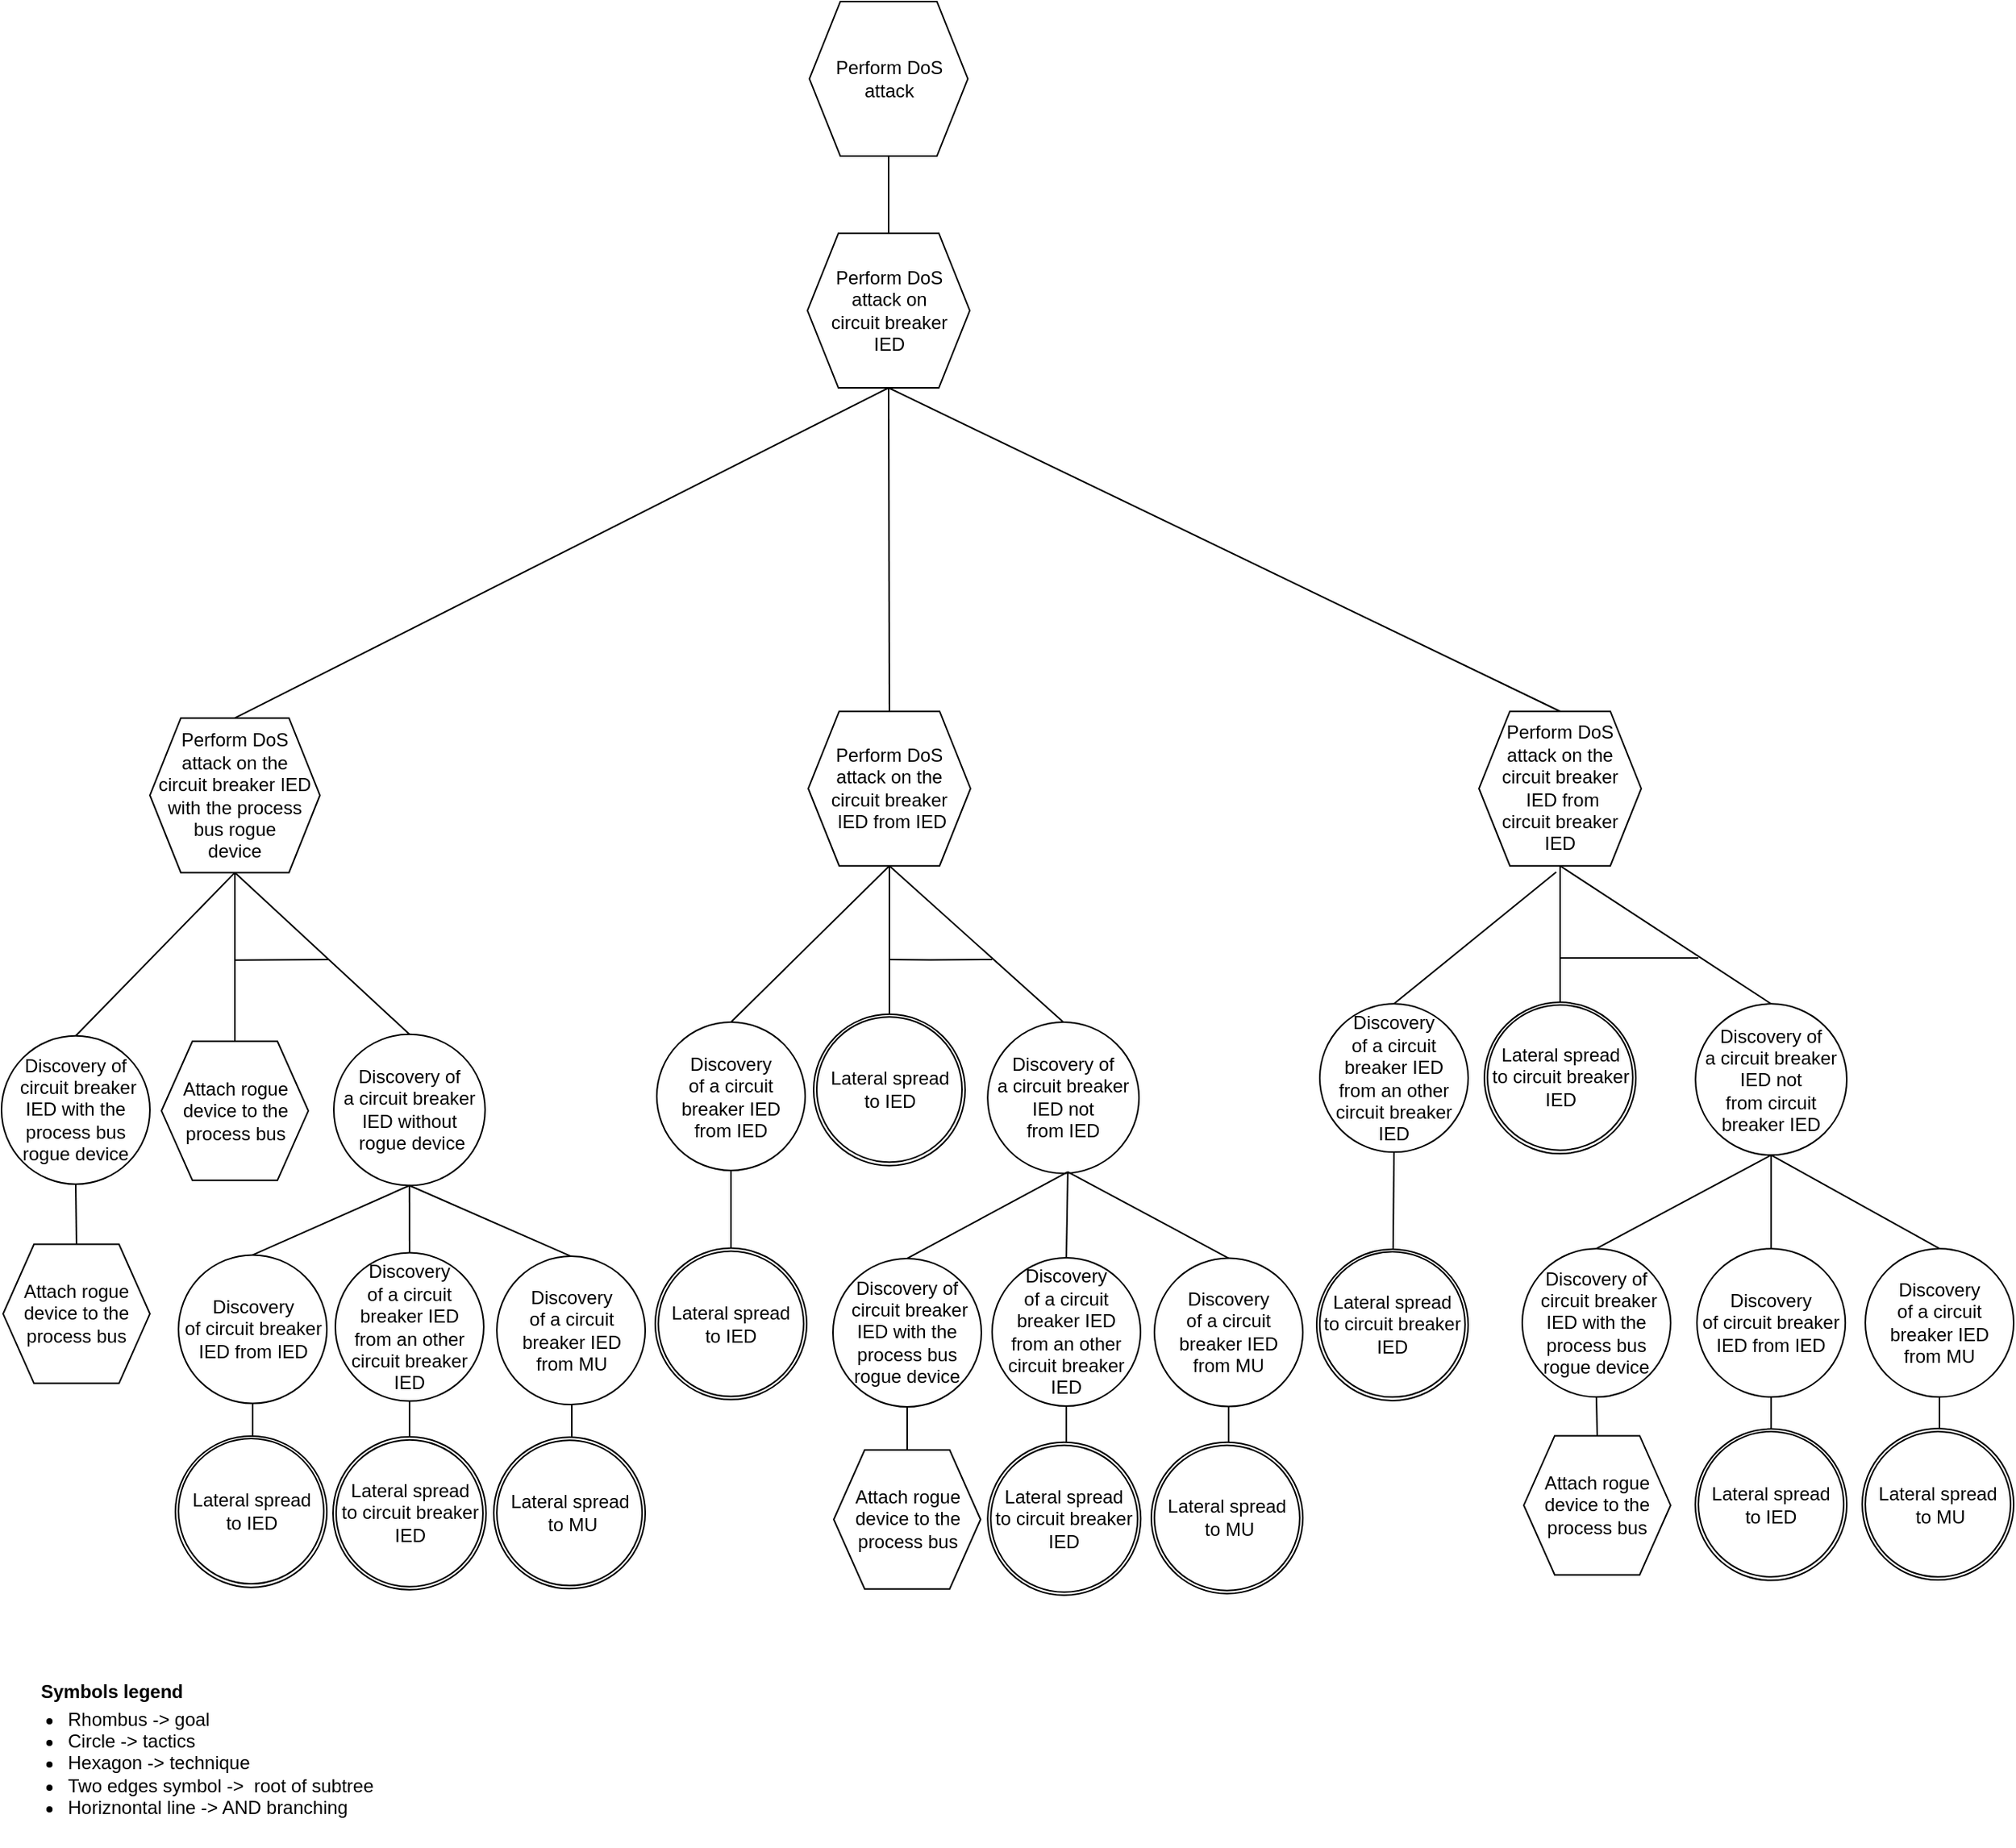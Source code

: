 <mxfile version="16.1.2" type="device"><diagram id="xbHYeiGO_CIbIeRIyyaW" name="Page-1"><mxGraphModel dx="2272" dy="905" grid="1" gridSize="10" guides="1" tooltips="1" connect="1" arrows="1" fold="1" page="1" pageScale="1" pageWidth="850" pageHeight="1100" math="0" shadow="0"><root><mxCell id="0"/><mxCell id="1" parent="0"/><mxCell id="sCToZuNMgWmZPL3xqHvZ-8" value="Perform DoS attack" style="shape=hexagon;perimeter=hexagonPerimeter2;whiteSpace=wrap;html=1;fixedSize=1;" parent="1" vertex="1"><mxGeometry x="-55.25" y="20" width="102.5" height="100" as="geometry"/></mxCell><mxCell id="ygYgMc5aqZ92e0gRyeAC-1" value="&lt;font style=&quot;font-size: 12px&quot;&gt;Symbols legend&lt;/font&gt;" style="text;strokeColor=none;fillColor=none;html=1;fontSize=24;fontStyle=1;verticalAlign=middle;align=center;" parent="1" vertex="1"><mxGeometry x="-557" y="1090" width="100" height="40" as="geometry"/></mxCell><mxCell id="ygYgMc5aqZ92e0gRyeAC-2" value="&lt;ul&gt;&lt;li&gt;&lt;span&gt;Rhombus -&amp;gt; goal&lt;/span&gt;&lt;/li&gt;&lt;li&gt;&lt;span&gt;Circle -&amp;gt; tactics&lt;/span&gt;&lt;br&gt;&lt;/li&gt;&lt;li&gt;Hexagon -&amp;gt; technique&lt;/li&gt;&lt;li&gt;Two edges symbol -&amp;gt;&amp;nbsp; root of subtree&lt;/li&gt;&lt;li&gt;Horiznontal line -&amp;gt; AND branching&lt;/li&gt;&lt;/ul&gt;" style="text;strokeColor=none;fillColor=none;html=1;whiteSpace=wrap;verticalAlign=middle;overflow=hidden;fontSize=12;" parent="1" vertex="1"><mxGeometry x="-577" y="1106.81" width="256" height="107" as="geometry"/></mxCell><mxCell id="p-Lv9eZyb4X6R8hbqvUL-1" value="Perform DoS attack on&lt;br&gt;circuit breaker &lt;br&gt;IED" style="shape=hexagon;perimeter=hexagonPerimeter2;whiteSpace=wrap;html=1;fixedSize=1;" parent="1" vertex="1"><mxGeometry x="-56.5" y="170" width="105" height="100" as="geometry"/></mxCell><mxCell id="p-Lv9eZyb4X6R8hbqvUL-7" value="" style="endArrow=none;html=1;rounded=0;exitX=0.5;exitY=0;exitDx=0;exitDy=0;entryX=0.5;entryY=1;entryDx=0;entryDy=0;" parent="1" source="p-Lv9eZyb4X6R8hbqvUL-1" target="sCToZuNMgWmZPL3xqHvZ-8" edge="1"><mxGeometry width="50" height="50" relative="1" as="geometry"><mxPoint x="-367.5" y="317" as="sourcePoint"/><mxPoint x="-433.5" y="206" as="targetPoint"/></mxGeometry></mxCell><mxCell id="t3ru-S34E1jJ0H-FKmTf-15" value="Perform DoS &lt;br&gt;attack on the&lt;br&gt;circuit breaker IED with the process &lt;br&gt;bus rogue &lt;br&gt;device" style="shape=hexagon;perimeter=hexagonPerimeter2;whiteSpace=wrap;html=1;fixedSize=1;" parent="1" vertex="1"><mxGeometry x="-482" y="483.71" width="110" height="100" as="geometry"/></mxCell><mxCell id="t3ru-S34E1jJ0H-FKmTf-19" value="" style="endArrow=none;html=1;rounded=0;entryX=0.5;entryY=1;entryDx=0;entryDy=0;exitX=0.5;exitY=0;exitDx=0;exitDy=0;" parent="1" source="t3ru-S34E1jJ0H-FKmTf-15" target="p-Lv9eZyb4X6R8hbqvUL-1" edge="1"><mxGeometry width="50" height="50" relative="1" as="geometry"><mxPoint x="-849.012" y="348.87" as="sourcePoint"/><mxPoint x="-848.5" y="396.12" as="targetPoint"/></mxGeometry></mxCell><mxCell id="RoVYKLlyTTidvF5OwlH4-60" value="" style="endArrow=none;html=1;rounded=0;exitX=0.5;exitY=0;exitDx=0;exitDy=0;entryX=0.5;entryY=1;entryDx=0;entryDy=0;" parent="1" source="n_RbqLZTC6wVmw3-5w3D-358" target="p-Lv9eZyb4X6R8hbqvUL-1" edge="1"><mxGeometry width="50" height="50" relative="1" as="geometry"><mxPoint x="-368.5" y="373.12" as="sourcePoint"/><mxPoint x="-535" y="330.62" as="targetPoint"/></mxGeometry></mxCell><mxCell id="n_RbqLZTC6wVmw3-5w3D-355" value="" style="endArrow=none;html=1;rounded=0;entryX=0.5;entryY=0;entryDx=0;entryDy=0;exitX=0.5;exitY=1;exitDx=0;exitDy=0;" parent="1" source="n_RbqLZTC6wVmw3-5w3D-358" target="n_RbqLZTC6wVmw3-5w3D-357" edge="1"><mxGeometry width="50" height="50" relative="1" as="geometry"><mxPoint x="-89" y="582.64" as="sourcePoint"/><mxPoint x="-345.75" y="549.14" as="targetPoint"/><Array as="points"/></mxGeometry></mxCell><mxCell id="n_RbqLZTC6wVmw3-5w3D-356" value="" style="endArrow=none;html=1;rounded=0;exitX=0.5;exitY=1;exitDx=0;exitDy=0;entryX=0.5;entryY=0;entryDx=0;entryDy=0;" parent="1" source="n_RbqLZTC6wVmw3-5w3D-357" target="GfXGjfb01y7eR2maOlrI-1" edge="1"><mxGeometry width="50" height="50" relative="1" as="geometry"><mxPoint x="-206" y="524.48" as="sourcePoint"/><mxPoint x="-106" y="812.89" as="targetPoint"/></mxGeometry></mxCell><mxCell id="n_RbqLZTC6wVmw3-5w3D-357" value="Discovery&lt;br&gt;of a circuit breaker IED &lt;br&gt;from IED" style="ellipse;whiteSpace=wrap;html=1;aspect=fixed;" parent="1" vertex="1"><mxGeometry x="-154" y="680.52" width="96" height="96" as="geometry"/></mxCell><mxCell id="n_RbqLZTC6wVmw3-5w3D-358" value="Perform DoS attack on the&lt;br&gt;circuit breaker&lt;br&gt;&amp;nbsp;IED from IED" style="shape=hexagon;perimeter=hexagonPerimeter2;whiteSpace=wrap;html=1;fixedSize=1;" parent="1" vertex="1"><mxGeometry x="-56" y="479.37" width="105" height="100" as="geometry"/></mxCell><mxCell id="n_RbqLZTC6wVmw3-5w3D-365" value="" style="endArrow=none;html=1;rounded=0;exitX=0.5;exitY=1;exitDx=0;exitDy=0;" parent="1" source="n_RbqLZTC6wVmw3-5w3D-358" edge="1"><mxGeometry width="50" height="50" relative="1" as="geometry"><mxPoint x="-78" y="583.37" as="sourcePoint"/><mxPoint x="-3.5" y="677.26" as="targetPoint"/></mxGeometry></mxCell><mxCell id="n_RbqLZTC6wVmw3-5w3D-366" value="" style="endArrow=none;html=1;rounded=0;exitX=0.5;exitY=1;exitDx=0;exitDy=0;entryX=0.5;entryY=0;entryDx=0;entryDy=0;" parent="1" source="n_RbqLZTC6wVmw3-5w3D-358" target="n_RbqLZTC6wVmw3-5w3D-371" edge="1"><mxGeometry width="50" height="50" relative="1" as="geometry"><mxPoint x="-3.5" y="613.17" as="sourcePoint"/><mxPoint x="214.5" y="717.14" as="targetPoint"/></mxGeometry></mxCell><mxCell id="n_RbqLZTC6wVmw3-5w3D-370" value="" style="endArrow=none;html=1;rounded=0;" parent="1" edge="1"><mxGeometry width="50" height="50" relative="1" as="geometry"><mxPoint x="-4" y="640" as="sourcePoint"/><mxPoint x="63" y="640" as="targetPoint"/><Array as="points"><mxPoint x="23" y="640.26"/></Array></mxGeometry></mxCell><mxCell id="n_RbqLZTC6wVmw3-5w3D-371" value="Discovery of&lt;br&gt;a circuit breaker IED not &lt;br&gt;from IED" style="ellipse;whiteSpace=wrap;html=1;aspect=fixed;" parent="1" vertex="1"><mxGeometry x="60.12" y="680.52" width="97.88" height="97.88" as="geometry"/></mxCell><mxCell id="n_RbqLZTC6wVmw3-5w3D-373" value="Attach rogue device to the process bus" style="shape=hexagon;perimeter=hexagonPerimeter2;whiteSpace=wrap;html=1;fixedSize=1;" parent="1" vertex="1"><mxGeometry x="-577" y="824.28" width="95" height="90" as="geometry"/></mxCell><mxCell id="n_RbqLZTC6wVmw3-5w3D-374" value="" style="endArrow=none;html=1;rounded=0;entryX=0.5;entryY=0;entryDx=0;entryDy=0;exitX=0.5;exitY=1;exitDx=0;exitDy=0;" parent="1" source="t3ru-S34E1jJ0H-FKmTf-15" target="n_RbqLZTC6wVmw3-5w3D-375" edge="1"><mxGeometry width="50" height="50" relative="1" as="geometry"><mxPoint x="-469.5" y="596.69" as="sourcePoint"/><mxPoint x="-362.63" y="595.84" as="targetPoint"/></mxGeometry></mxCell><mxCell id="n_RbqLZTC6wVmw3-5w3D-375" value="Discovery of&lt;br&gt;&amp;nbsp;circuit breaker &lt;br&gt;IED with the process bus rogue device" style="ellipse;whiteSpace=wrap;html=1;aspect=fixed;" parent="1" vertex="1"><mxGeometry x="-578" y="689.37" width="96" height="96" as="geometry"/></mxCell><mxCell id="n_RbqLZTC6wVmw3-5w3D-376" value="" style="endArrow=none;html=1;rounded=0;entryX=0.5;entryY=0;entryDx=0;entryDy=0;exitX=0.5;exitY=1;exitDx=0;exitDy=0;" parent="1" source="n_RbqLZTC6wVmw3-5w3D-375" target="n_RbqLZTC6wVmw3-5w3D-373" edge="1"><mxGeometry width="50" height="50" relative="1" as="geometry"><mxPoint x="-567.75" y="728.44" as="sourcePoint"/><mxPoint x="-530.25" y="757.44" as="targetPoint"/></mxGeometry></mxCell><mxCell id="n_RbqLZTC6wVmw3-5w3D-377" value="Attach rogue device to the process bus" style="shape=hexagon;perimeter=hexagonPerimeter2;whiteSpace=wrap;html=1;fixedSize=1;" parent="1" vertex="1"><mxGeometry x="-474.5" y="692.92" width="95" height="90" as="geometry"/></mxCell><mxCell id="n_RbqLZTC6wVmw3-5w3D-378" value="" style="endArrow=none;html=1;rounded=0;entryX=0.5;entryY=0;entryDx=0;entryDy=0;" parent="1" source="t3ru-S34E1jJ0H-FKmTf-15" target="n_RbqLZTC6wVmw3-5w3D-377" edge="1"><mxGeometry width="50" height="50" relative="1" as="geometry"><mxPoint x="-469.5" y="596.69" as="sourcePoint"/><mxPoint x="-455.75" y="707.21" as="targetPoint"/></mxGeometry></mxCell><mxCell id="n_RbqLZTC6wVmw3-5w3D-386" value="Discovery of&lt;br&gt;a circuit breaker IED without&lt;br&gt;&amp;nbsp;rogue device" style="ellipse;whiteSpace=wrap;html=1;aspect=fixed;" parent="1" vertex="1"><mxGeometry x="-363" y="688.37" width="97.88" height="97.88" as="geometry"/></mxCell><mxCell id="n_RbqLZTC6wVmw3-5w3D-388" value="" style="endArrow=none;html=1;rounded=0;exitX=0.5;exitY=1;exitDx=0;exitDy=0;entryX=0.5;entryY=0;entryDx=0;entryDy=0;" parent="1" source="t3ru-S34E1jJ0H-FKmTf-15" target="n_RbqLZTC6wVmw3-5w3D-386" edge="1"><mxGeometry width="50" height="50" relative="1" as="geometry"><mxPoint x="-469.5" y="596.69" as="sourcePoint"/><mxPoint x="-296.06" y="799.86" as="targetPoint"/></mxGeometry></mxCell><mxCell id="n_RbqLZTC6wVmw3-5w3D-389" value="" style="endArrow=none;html=1;rounded=0;" parent="1" edge="1"><mxGeometry width="50" height="50" relative="1" as="geometry"><mxPoint x="-426.5" y="640.34" as="sourcePoint"/><mxPoint x="-366" y="640" as="targetPoint"/></mxGeometry></mxCell><mxCell id="_5xgE_ajlQI05XlSGeUx-1" value="" style="endArrow=none;html=1;rounded=0;exitX=0.5;exitY=0;exitDx=0;exitDy=0;entryX=0.5;entryY=1;entryDx=0;entryDy=0;" parent="1" source="_5xgE_ajlQI05XlSGeUx-2" target="p-Lv9eZyb4X6R8hbqvUL-1" edge="1"><mxGeometry width="50" height="50" relative="1" as="geometry"><mxPoint x="1067.5" y="370.14" as="sourcePoint"/><mxPoint x="110" y="240" as="targetPoint"/></mxGeometry></mxCell><mxCell id="_5xgE_ajlQI05XlSGeUx-2" value="Perform DoS attack on the&lt;br&gt;circuit breaker&lt;br&gt;&amp;nbsp;IED from &lt;br&gt;circuit breaker &lt;br&gt;IED" style="shape=hexagon;perimeter=hexagonPerimeter2;whiteSpace=wrap;html=1;fixedSize=1;" parent="1" vertex="1"><mxGeometry x="378" y="479.37" width="105" height="100" as="geometry"/></mxCell><mxCell id="_5xgE_ajlQI05XlSGeUx-11" value="" style="endArrow=none;html=1;rounded=0;entryX=0.5;entryY=0;entryDx=0;entryDy=0;" parent="1" target="_5xgE_ajlQI05XlSGeUx-13" edge="1"><mxGeometry width="50" height="50" relative="1" as="geometry"><mxPoint x="428" y="583.37" as="sourcePoint"/><mxPoint x="14.75" y="537.81" as="targetPoint"/><Array as="points"/></mxGeometry></mxCell><mxCell id="_5xgE_ajlQI05XlSGeUx-12" value="" style="endArrow=none;html=1;rounded=0;exitX=0.5;exitY=1;exitDx=0;exitDy=0;" parent="1" source="_5xgE_ajlQI05XlSGeUx-13" target="GfXGjfb01y7eR2maOlrI-9" edge="1"><mxGeometry width="50" height="50" relative="1" as="geometry"><mxPoint x="223" y="506.67" as="sourcePoint"/><mxPoint x="323" y="812.73" as="targetPoint"/></mxGeometry></mxCell><mxCell id="_5xgE_ajlQI05XlSGeUx-13" value="Discovery&lt;br&gt;of a circuit breaker IED &lt;br&gt;from an other circuit breaker IED" style="ellipse;whiteSpace=wrap;html=1;aspect=fixed;" parent="1" vertex="1"><mxGeometry x="275" y="668.67" width="96" height="96" as="geometry"/></mxCell><mxCell id="_5xgE_ajlQI05XlSGeUx-14" value="" style="endArrow=none;html=1;rounded=0;exitX=0.5;exitY=1;exitDx=0;exitDy=0;" parent="1" source="_5xgE_ajlQI05XlSGeUx-2" edge="1"><mxGeometry width="50" height="50" relative="1" as="geometry"><mxPoint x="457" y="593.37" as="sourcePoint"/><mxPoint x="430.5" y="667.67" as="targetPoint"/></mxGeometry></mxCell><mxCell id="_5xgE_ajlQI05XlSGeUx-15" value="" style="endArrow=none;html=1;rounded=0;entryX=0.5;entryY=0;entryDx=0;entryDy=0;exitX=0.5;exitY=1;exitDx=0;exitDy=0;" parent="1" source="_5xgE_ajlQI05XlSGeUx-2" target="_5xgE_ajlQI05XlSGeUx-20" edge="1"><mxGeometry width="50" height="50" relative="1" as="geometry"><mxPoint x="458" y="583.37" as="sourcePoint"/><mxPoint x="582" y="637.36" as="targetPoint"/></mxGeometry></mxCell><mxCell id="_5xgE_ajlQI05XlSGeUx-16" value="Attach rogue device to the process bus" style="shape=hexagon;perimeter=hexagonPerimeter2;whiteSpace=wrap;html=1;fixedSize=1;" parent="1" vertex="1"><mxGeometry x="407" y="948.19" width="95" height="90" as="geometry"/></mxCell><mxCell id="_5xgE_ajlQI05XlSGeUx-17" value="Discovery of&lt;br&gt;&amp;nbsp;circuit breaker &lt;br&gt;IED with the process bus rogue device" style="ellipse;whiteSpace=wrap;html=1;aspect=fixed;" parent="1" vertex="1"><mxGeometry x="406" y="827.12" width="96" height="96" as="geometry"/></mxCell><mxCell id="_5xgE_ajlQI05XlSGeUx-18" value="" style="endArrow=none;html=1;rounded=0;entryX=0.5;entryY=0;entryDx=0;entryDy=0;exitX=0.5;exitY=1;exitDx=0;exitDy=0;" parent="1" source="_5xgE_ajlQI05XlSGeUx-17" target="_5xgE_ajlQI05XlSGeUx-16" edge="1"><mxGeometry width="50" height="50" relative="1" as="geometry"><mxPoint x="419.63" y="875.09" as="sourcePoint"/><mxPoint x="457.13" y="904.09" as="targetPoint"/></mxGeometry></mxCell><mxCell id="_5xgE_ajlQI05XlSGeUx-19" value="" style="endArrow=none;html=1;rounded=0;" parent="1" edge="1"><mxGeometry width="50" height="50" relative="1" as="geometry"><mxPoint x="431" y="639" as="sourcePoint"/><mxPoint x="520" y="639" as="targetPoint"/></mxGeometry></mxCell><mxCell id="_5xgE_ajlQI05XlSGeUx-20" value="Discovery of&lt;br&gt;a circuit breaker IED not &lt;br&gt;from circuit breaker IED" style="ellipse;whiteSpace=wrap;html=1;aspect=fixed;" parent="1" vertex="1"><mxGeometry x="518.12" y="668.67" width="97.88" height="97.88" as="geometry"/></mxCell><mxCell id="_5xgE_ajlQI05XlSGeUx-21" value="" style="endArrow=none;html=1;rounded=0;exitX=0.5;exitY=0;exitDx=0;exitDy=0;entryX=0.5;entryY=1;entryDx=0;entryDy=0;" parent="1" source="_5xgE_ajlQI05XlSGeUx-17" target="_5xgE_ajlQI05XlSGeUx-20" edge="1"><mxGeometry width="50" height="50" relative="1" as="geometry"><mxPoint x="411.38" y="819.7" as="sourcePoint"/><mxPoint x="411.38" y="775.83" as="targetPoint"/><Array as="points"/></mxGeometry></mxCell><mxCell id="_5xgE_ajlQI05XlSGeUx-37" value="" style="endArrow=none;html=1;rounded=0;entryX=0.5;entryY=0;entryDx=0;entryDy=0;exitX=0.5;exitY=1;exitDx=0;exitDy=0;startArrow=none;" parent="1" source="_5xgE_ajlQI05XlSGeUx-41" edge="1"><mxGeometry width="50" height="50" relative="1" as="geometry"><mxPoint x="567.06" y="858.19" as="sourcePoint"/><mxPoint x="567.06" y="945.81" as="targetPoint"/><Array as="points"/></mxGeometry></mxCell><mxCell id="_5xgE_ajlQI05XlSGeUx-41" value="Discovery&lt;br&gt;of circuit breaker IED from IED" style="ellipse;whiteSpace=wrap;html=1;aspect=fixed;" parent="1" vertex="1"><mxGeometry x="519.06" y="827.12" width="96" height="96" as="geometry"/></mxCell><mxCell id="_5xgE_ajlQI05XlSGeUx-42" value="" style="endArrow=none;html=1;rounded=0;exitX=0.5;exitY=1;exitDx=0;exitDy=0;startArrow=none;" parent="1" source="_5xgE_ajlQI05XlSGeUx-20" target="_5xgE_ajlQI05XlSGeUx-41" edge="1"><mxGeometry width="50" height="50" relative="1" as="geometry"><mxPoint x="578" y="902.9" as="sourcePoint"/><mxPoint x="567" y="796.87" as="targetPoint"/><Array as="points"/></mxGeometry></mxCell><mxCell id="_5xgE_ajlQI05XlSGeUx-48" value="" style="endArrow=none;html=1;rounded=0;exitX=0.5;exitY=1;exitDx=0;exitDy=0;entryX=0.5;entryY=0;entryDx=0;entryDy=0;" parent="1" source="_5xgE_ajlQI05XlSGeUx-49" edge="1"><mxGeometry width="50" height="50" relative="1" as="geometry"><mxPoint x="576" y="665.12" as="sourcePoint"/><mxPoint x="676" y="946.24" as="targetPoint"/></mxGeometry></mxCell><mxCell id="_5xgE_ajlQI05XlSGeUx-49" value="Discovery&lt;br&gt;of a circuit breaker IED &lt;br&gt;from MU" style="ellipse;whiteSpace=wrap;html=1;aspect=fixed;" parent="1" vertex="1"><mxGeometry x="628" y="827.12" width="96" height="96" as="geometry"/></mxCell><mxCell id="_5xgE_ajlQI05XlSGeUx-54" value="" style="endArrow=none;html=1;rounded=0;exitX=0.5;exitY=0;exitDx=0;exitDy=0;entryX=0.5;entryY=1;entryDx=0;entryDy=0;" parent="1" source="_5xgE_ajlQI05XlSGeUx-49" target="_5xgE_ajlQI05XlSGeUx-20" edge="1"><mxGeometry width="50" height="50" relative="1" as="geometry"><mxPoint x="467.5" y="810.52" as="sourcePoint"/><mxPoint x="577.06" y="776.55" as="targetPoint"/><Array as="points"/></mxGeometry></mxCell><mxCell id="27uTpTuKwls5cxNNf46F-2" value="" style="endArrow=none;html=1;rounded=0;entryX=0.5;entryY=0;entryDx=0;entryDy=0;exitX=0.5;exitY=1;exitDx=0;exitDy=0;startArrow=none;" parent="1" source="27uTpTuKwls5cxNNf46F-4" edge="1"><mxGeometry width="50" height="50" relative="1" as="geometry"><mxPoint x="-415.5" y="862.29" as="sourcePoint"/><mxPoint x="-415.5" y="949.91" as="targetPoint"/><Array as="points"/></mxGeometry></mxCell><mxCell id="27uTpTuKwls5cxNNf46F-4" value="Discovery&lt;br&gt;of circuit breaker IED from IED" style="ellipse;whiteSpace=wrap;html=1;aspect=fixed;" parent="1" vertex="1"><mxGeometry x="-463.5" y="831.22" width="96" height="96" as="geometry"/></mxCell><mxCell id="27uTpTuKwls5cxNNf46F-5" value="" style="endArrow=none;html=1;rounded=0;startArrow=none;entryX=0.5;entryY=0;entryDx=0;entryDy=0;exitX=0.5;exitY=1;exitDx=0;exitDy=0;" parent="1" source="n_RbqLZTC6wVmw3-5w3D-386" target="27uTpTuKwls5cxNNf46F-4" edge="1"><mxGeometry width="50" height="50" relative="1" as="geometry"><mxPoint x="-314.5" y="783.34" as="sourcePoint"/><mxPoint x="-310" y="808.38" as="targetPoint"/><Array as="points"/></mxGeometry></mxCell><mxCell id="27uTpTuKwls5cxNNf46F-7" value="Discovery&lt;br&gt;of a circuit breaker IED &lt;br&gt;from an other circuit breaker IED" style="ellipse;whiteSpace=wrap;html=1;aspect=fixed;" parent="1" vertex="1"><mxGeometry x="-362" y="829.8" width="96" height="96" as="geometry"/></mxCell><mxCell id="27uTpTuKwls5cxNNf46F-9" value="" style="endArrow=none;html=1;rounded=0;startArrow=none;entryX=0.5;entryY=0;entryDx=0;entryDy=0;exitX=0.5;exitY=1;exitDx=0;exitDy=0;" parent="1" source="n_RbqLZTC6wVmw3-5w3D-386" target="27uTpTuKwls5cxNNf46F-7" edge="1"><mxGeometry width="50" height="50" relative="1" as="geometry"><mxPoint x="-228.5" y="793.34" as="sourcePoint"/><mxPoint x="-369" y="870.15" as="targetPoint"/><Array as="points"/></mxGeometry></mxCell><mxCell id="27uTpTuKwls5cxNNf46F-11" value="Discovery&lt;br&gt;of a circuit breaker IED &lt;br&gt;from MU" style="ellipse;whiteSpace=wrap;html=1;aspect=fixed;" parent="1" vertex="1"><mxGeometry x="-257.5" y="832.05" width="96" height="96" as="geometry"/></mxCell><mxCell id="27uTpTuKwls5cxNNf46F-13" value="" style="endArrow=none;html=1;rounded=0;startArrow=none;entryX=0.5;entryY=0;entryDx=0;entryDy=0;exitX=0.5;exitY=1;exitDx=0;exitDy=0;" parent="1" source="n_RbqLZTC6wVmw3-5w3D-386" target="27uTpTuKwls5cxNNf46F-11" edge="1"><mxGeometry width="50" height="50" relative="1" as="geometry"><mxPoint x="-248.5" y="783.34" as="sourcePoint"/><mxPoint x="-247" y="868.29" as="targetPoint"/><Array as="points"/></mxGeometry></mxCell><mxCell id="27uTpTuKwls5cxNNf46F-26" value="Attach rogue device to the process bus" style="shape=hexagon;perimeter=hexagonPerimeter2;whiteSpace=wrap;html=1;fixedSize=1;" parent="1" vertex="1"><mxGeometry x="-39.5" y="957.39" width="95" height="90" as="geometry"/></mxCell><mxCell id="27uTpTuKwls5cxNNf46F-27" value="Discovery of&lt;br&gt;&amp;nbsp;circuit breaker &lt;br&gt;IED with the process bus rogue device" style="ellipse;whiteSpace=wrap;html=1;aspect=fixed;" parent="1" vertex="1"><mxGeometry x="-40" y="833.47" width="96" height="96" as="geometry"/></mxCell><mxCell id="27uTpTuKwls5cxNNf46F-28" value="" style="endArrow=none;html=1;rounded=0;entryX=0.5;entryY=0;entryDx=0;entryDy=0;exitX=0.5;exitY=1;exitDx=0;exitDy=0;" parent="1" source="27uTpTuKwls5cxNNf46F-27" target="27uTpTuKwls5cxNNf46F-26" edge="1"><mxGeometry width="50" height="50" relative="1" as="geometry"><mxPoint x="-27.87" y="872.54" as="sourcePoint"/><mxPoint x="9.63" y="901.54" as="targetPoint"/></mxGeometry></mxCell><mxCell id="27uTpTuKwls5cxNNf46F-29" value="" style="endArrow=none;html=1;rounded=0;exitX=0.5;exitY=0;exitDx=0;exitDy=0;entryX=0.5;entryY=1;entryDx=0;entryDy=0;" parent="1" source="27uTpTuKwls5cxNNf46F-27" edge="1"><mxGeometry width="50" height="50" relative="1" as="geometry"><mxPoint x="-101" y="849.1" as="sourcePoint"/><mxPoint x="111.94" y="777.46" as="targetPoint"/><Array as="points"/></mxGeometry></mxCell><mxCell id="27uTpTuKwls5cxNNf46F-30" value="" style="endArrow=none;html=1;rounded=0;exitX=0.5;exitY=1;exitDx=0;exitDy=0;entryX=0.5;entryY=0;entryDx=0;entryDy=0;" parent="1" source="27uTpTuKwls5cxNNf46F-31" edge="1"><mxGeometry width="50" height="50" relative="1" as="geometry"><mxPoint x="11" y="671.01" as="sourcePoint"/><mxPoint x="111" y="952.13" as="targetPoint"/></mxGeometry></mxCell><mxCell id="27uTpTuKwls5cxNNf46F-31" value="Discovery&lt;br&gt;of a circuit breaker IED &lt;br&gt;from an other circuit breaker IED" style="ellipse;whiteSpace=wrap;html=1;aspect=fixed;" parent="1" vertex="1"><mxGeometry x="63" y="833.01" width="96" height="96" as="geometry"/></mxCell><mxCell id="27uTpTuKwls5cxNNf46F-33" value="" style="endArrow=none;html=1;rounded=0;startArrow=none;entryX=0.5;entryY=0;entryDx=0;entryDy=0;exitX=0.5;exitY=1;exitDx=0;exitDy=0;" parent="1" target="27uTpTuKwls5cxNNf46F-31" edge="1"><mxGeometry width="50" height="50" relative="1" as="geometry"><mxPoint x="111.94" y="777.46" as="sourcePoint"/><mxPoint x="15" y="840.65" as="targetPoint"/><Array as="points"/></mxGeometry></mxCell><mxCell id="27uTpTuKwls5cxNNf46F-34" value="" style="endArrow=none;html=1;rounded=0;exitX=0.5;exitY=1;exitDx=0;exitDy=0;entryX=0.5;entryY=0;entryDx=0;entryDy=0;" parent="1" source="27uTpTuKwls5cxNNf46F-35" edge="1"><mxGeometry width="50" height="50" relative="1" as="geometry"><mxPoint x="323" y="958.38" as="sourcePoint"/><mxPoint x="216" y="952.39" as="targetPoint"/></mxGeometry></mxCell><mxCell id="27uTpTuKwls5cxNNf46F-35" value="Discovery&lt;br&gt;of a circuit breaker IED &lt;br&gt;from MU" style="ellipse;whiteSpace=wrap;html=1;aspect=fixed;" parent="1" vertex="1"><mxGeometry x="168" y="833.27" width="96" height="96" as="geometry"/></mxCell><mxCell id="27uTpTuKwls5cxNNf46F-37" value="" style="endArrow=none;html=1;rounded=0;startArrow=none;entryX=0.5;entryY=0;entryDx=0;entryDy=0;exitX=0.5;exitY=1;exitDx=0;exitDy=0;" parent="1" target="27uTpTuKwls5cxNNf46F-35" edge="1"><mxGeometry width="50" height="50" relative="1" as="geometry"><mxPoint x="111.94" y="777.46" as="sourcePoint"/><mxPoint x="137" y="838.79" as="targetPoint"/><Array as="points"/></mxGeometry></mxCell><mxCell id="g3ZBwAygwcEypTitd6UG-1" value="" style="ellipse;whiteSpace=wrap;html=1;aspect=fixed;" parent="1" vertex="1"><mxGeometry x="-465.5" y="948.34" width="98" height="98" as="geometry"/></mxCell><mxCell id="g3ZBwAygwcEypTitd6UG-2" value="Lateral spread&lt;br&gt;to IED" style="ellipse;whiteSpace=wrap;html=1;aspect=fixed;" parent="1" vertex="1"><mxGeometry x="-463.5" y="950.04" width="94" height="94" as="geometry"/></mxCell><mxCell id="g3ZBwAygwcEypTitd6UG-4" value="" style="endArrow=none;html=1;rounded=0;exitX=0.5;exitY=1;exitDx=0;exitDy=0;" parent="1" edge="1"><mxGeometry width="50" height="50" relative="1" as="geometry"><mxPoint x="-314" y="925.8" as="sourcePoint"/><mxPoint x="-314" y="952.05" as="targetPoint"/><Array as="points"/></mxGeometry></mxCell><mxCell id="g3ZBwAygwcEypTitd6UG-5" value="" style="ellipse;whiteSpace=wrap;html=1;aspect=fixed;" parent="1" vertex="1"><mxGeometry x="-363.5" y="948.91" width="99" height="99" as="geometry"/></mxCell><mxCell id="g3ZBwAygwcEypTitd6UG-6" value="&lt;span&gt;Lateral spread&lt;/span&gt;&lt;br&gt;&lt;span&gt;to circuit breaker IED&lt;/span&gt;" style="ellipse;whiteSpace=wrap;html=1;aspect=fixed;" parent="1" vertex="1"><mxGeometry x="-361.5" y="950.91" width="95" height="95" as="geometry"/></mxCell><mxCell id="g3ZBwAygwcEypTitd6UG-7" value="" style="endArrow=none;html=1;rounded=0;exitX=0.5;exitY=1;exitDx=0;exitDy=0;" parent="1" edge="1"><mxGeometry width="50" height="50" relative="1" as="geometry"><mxPoint x="-209" y="928.37" as="sourcePoint"/><mxPoint x="-209" y="954.62" as="targetPoint"/><Array as="points"/></mxGeometry></mxCell><mxCell id="g3ZBwAygwcEypTitd6UG-8" value="" style="ellipse;whiteSpace=wrap;html=1;aspect=fixed;" parent="1" vertex="1"><mxGeometry x="-259.5" y="949.17" width="98" height="98" as="geometry"/></mxCell><mxCell id="g3ZBwAygwcEypTitd6UG-9" value="Lateral spread&lt;br&gt;&amp;nbsp;to MU" style="ellipse;whiteSpace=wrap;html=1;aspect=fixed;" parent="1" vertex="1"><mxGeometry x="-257.5" y="951.17" width="94" height="94" as="geometry"/></mxCell><mxCell id="g3ZBwAygwcEypTitd6UG-10" value="" style="ellipse;whiteSpace=wrap;html=1;aspect=fixed;" parent="1" vertex="1"><mxGeometry x="166" y="952.39" width="98" height="98" as="geometry"/></mxCell><mxCell id="g3ZBwAygwcEypTitd6UG-11" value="Lateral spread&lt;br&gt;&amp;nbsp;to MU" style="ellipse;whiteSpace=wrap;html=1;aspect=fixed;" parent="1" vertex="1"><mxGeometry x="168" y="954.39" width="94" height="94" as="geometry"/></mxCell><mxCell id="g3ZBwAygwcEypTitd6UG-12" value="" style="ellipse;whiteSpace=wrap;html=1;aspect=fixed;" parent="1" vertex="1"><mxGeometry x="60.12" y="952.39" width="99" height="99" as="geometry"/></mxCell><mxCell id="g3ZBwAygwcEypTitd6UG-13" value="&lt;span&gt;Lateral spread&lt;/span&gt;&lt;br&gt;&lt;span&gt;to circuit breaker IED&lt;/span&gt;" style="ellipse;whiteSpace=wrap;html=1;aspect=fixed;" parent="1" vertex="1"><mxGeometry x="62.12" y="954.39" width="95" height="95" as="geometry"/></mxCell><mxCell id="g3ZBwAygwcEypTitd6UG-14" value="" style="ellipse;whiteSpace=wrap;html=1;aspect=fixed;" parent="1" vertex="1"><mxGeometry x="518" y="943.81" width="98" height="98" as="geometry"/></mxCell><mxCell id="g3ZBwAygwcEypTitd6UG-15" value="Lateral spread&lt;br&gt;to IED" style="ellipse;whiteSpace=wrap;html=1;aspect=fixed;" parent="1" vertex="1"><mxGeometry x="520" y="945.51" width="94" height="94" as="geometry"/></mxCell><mxCell id="g3ZBwAygwcEypTitd6UG-16" value="" style="ellipse;whiteSpace=wrap;html=1;aspect=fixed;" parent="1" vertex="1"><mxGeometry x="626" y="943.54" width="98" height="98" as="geometry"/></mxCell><mxCell id="g3ZBwAygwcEypTitd6UG-17" value="Lateral spread&lt;br&gt;&amp;nbsp;to MU" style="ellipse;whiteSpace=wrap;html=1;aspect=fixed;" parent="1" vertex="1"><mxGeometry x="628" y="945.54" width="94" height="94" as="geometry"/></mxCell><mxCell id="GfXGjfb01y7eR2maOlrI-1" value="" style="ellipse;whiteSpace=wrap;html=1;aspect=fixed;" parent="1" vertex="1"><mxGeometry x="-155" y="826.79" width="98" height="98" as="geometry"/></mxCell><mxCell id="GfXGjfb01y7eR2maOlrI-2" value="Lateral spread&lt;br&gt;to IED" style="ellipse;whiteSpace=wrap;html=1;aspect=fixed;" parent="1" vertex="1"><mxGeometry x="-153" y="828.79" width="94" height="94" as="geometry"/></mxCell><mxCell id="GfXGjfb01y7eR2maOlrI-6" value="" style="ellipse;whiteSpace=wrap;html=1;aspect=fixed;" parent="1" vertex="1"><mxGeometry x="-52.5" y="675.38" width="98" height="98" as="geometry"/></mxCell><mxCell id="GfXGjfb01y7eR2maOlrI-7" value="Lateral spread&lt;br&gt;to IED" style="ellipse;whiteSpace=wrap;html=1;aspect=fixed;" parent="1" vertex="1"><mxGeometry x="-50.5" y="677.08" width="94" height="94" as="geometry"/></mxCell><mxCell id="GfXGjfb01y7eR2maOlrI-8" value="" style="ellipse;whiteSpace=wrap;html=1;aspect=fixed;" parent="1" vertex="1"><mxGeometry x="273" y="827.45" width="98" height="98" as="geometry"/></mxCell><mxCell id="GfXGjfb01y7eR2maOlrI-9" value="Lateral spread&lt;br&gt;to circuit breaker IED" style="ellipse;whiteSpace=wrap;html=1;aspect=fixed;" parent="1" vertex="1"><mxGeometry x="275" y="829.15" width="94" height="94" as="geometry"/></mxCell><mxCell id="GfXGjfb01y7eR2maOlrI-10" value="" style="ellipse;whiteSpace=wrap;html=1;aspect=fixed;" parent="1" vertex="1"><mxGeometry x="381.5" y="667.67" width="98" height="98" as="geometry"/></mxCell><mxCell id="GfXGjfb01y7eR2maOlrI-11" value="Lateral spread&lt;br&gt;to circuit breaker IED" style="ellipse;whiteSpace=wrap;html=1;aspect=fixed;" parent="1" vertex="1"><mxGeometry x="383.5" y="669.37" width="94" height="94" as="geometry"/></mxCell></root></mxGraphModel></diagram></mxfile>